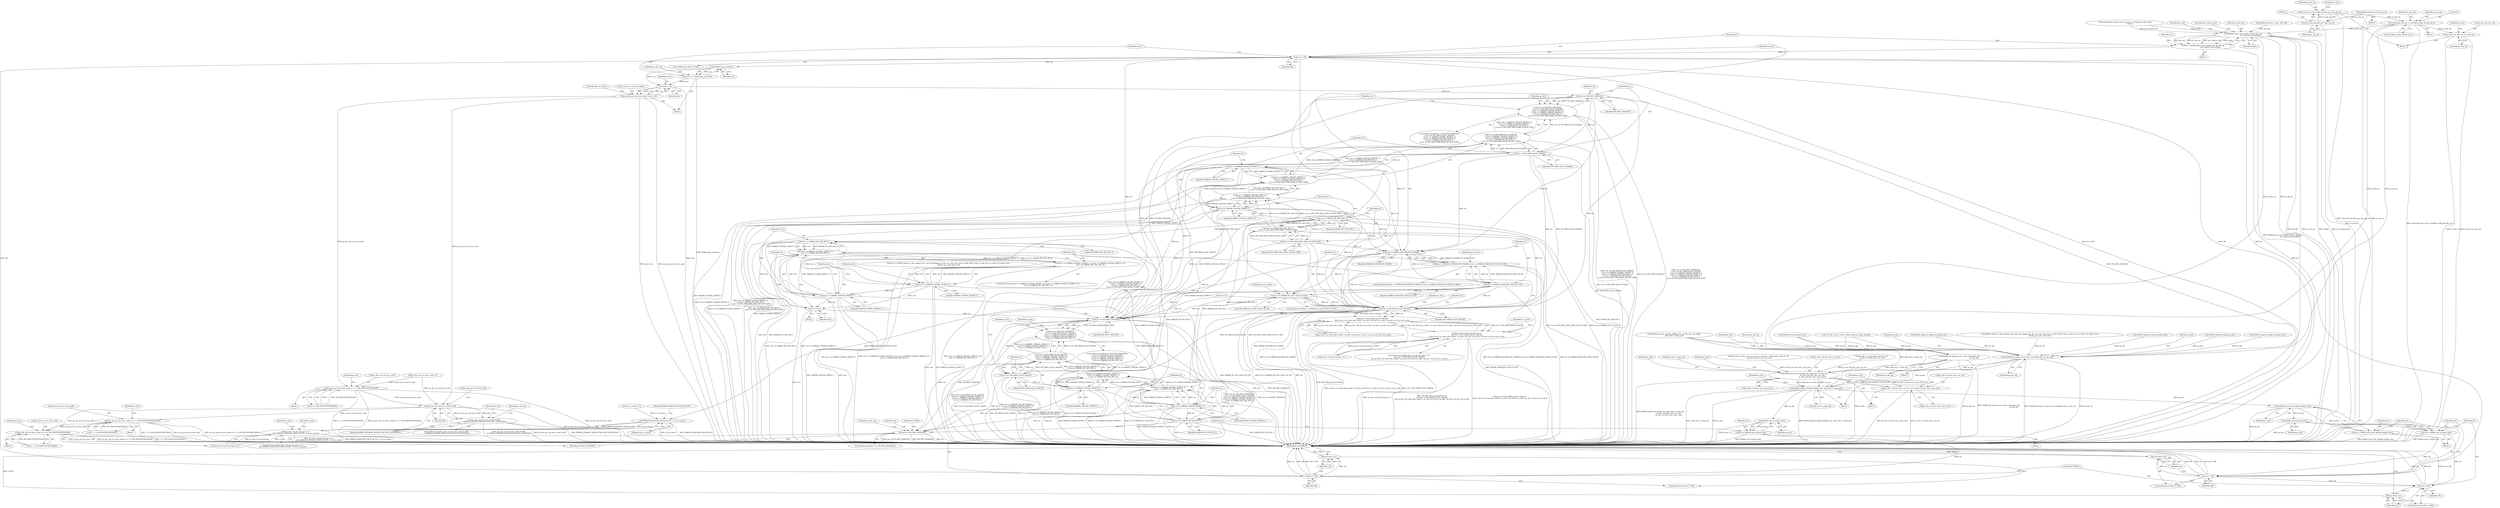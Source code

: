 digraph "0_Android_e86d3cfd2bc28dac421092106751e5638d54a848@API" {
"1000233" [label="(Call,memset(ps_dec_op, 0, sizeof(ivd_video_decode_op_t)))"];
"1000221" [label="(Call,ps_dec_op = (ivd_video_decode_op_t *)pv_api_op)"];
"1000223" [label="(Call,(ivd_video_decode_op_t *)pv_api_op)"];
"1000156" [label="(MethodParameterIn,void *pv_api_op)"];
"1000243" [label="(Call,ps_dec->pv_dec_out = ps_dec_op)"];
"1001279" [label="(Call,ih264d_fill_output_struct_from_context(ps_dec,\n                                                           ps_dec_op))"];
"1001320" [label="(Call,ih264d_parse_nal_unit(dec_hdl, ps_dec_op,\n                              pu1_bitstrm_buf, buflen))"];
"1001318" [label="(Call,ret = ih264d_parse_nal_unit(dec_hdl, ps_dec_op,\n                              pu1_bitstrm_buf, buflen))"];
"1001326" [label="(Call,ret != OK)"];
"1001333" [label="(Call,ih264d_map_error(ret))"];
"1001331" [label="(Call,error =  ih264d_map_error(ret))"];
"1001339" [label="(Call,error | ret)"];
"1001335" [label="(Call,ps_dec_op->u4_error_code = error | ret)"];
"1001265" [label="(Call,ps_dec_op->u4_error_code |= 1 << IVD_INSUFFICIENTDATA)"];
"1001776" [label="(Call,ps_dec_op->u4_error_code & 0xff)"];
"1001775" [label="(Call,(ps_dec_op->u4_error_code & 0xff)\n != ERROR_DYNAMIC_RESOLUTION_NOT_SUPPORTED)"];
"1001808" [label="(Call,ps_dec_op->u4_error_code |= (1 << IVD_INSUFFICIENTDATA))"];
"1001828" [label="(Call,ps_dec_op->u4_error_code |= (1 << IVD_INSUFFICIENTDATA))"];
"1001347" [label="(Call,ret == IVD_RES_CHANGED)"];
"1001346" [label="(Call,(ret == IVD_RES_CHANGED)\n || (ret == IVD_MEM_ALLOC_FAILED)\n || (ret == ERROR_UNAVAIL_PICBUF_T)\n || (ret == ERROR_UNAVAIL_MVBUF_T)\n || (ret == ERROR_INV_SPS_PPS_T)\n || (ret == IVD_DISP_FRM_ZERO_OP_BUF_SIZE))"];
"1001351" [label="(Call,ret == IVD_MEM_ALLOC_FAILED)"];
"1001350" [label="(Call,(ret == IVD_MEM_ALLOC_FAILED)\n || (ret == ERROR_UNAVAIL_PICBUF_T)\n || (ret == ERROR_UNAVAIL_MVBUF_T)\n || (ret == ERROR_INV_SPS_PPS_T)\n || (ret == IVD_DISP_FRM_ZERO_OP_BUF_SIZE))"];
"1001355" [label="(Call,ret == ERROR_UNAVAIL_PICBUF_T)"];
"1001354" [label="(Call,(ret == ERROR_UNAVAIL_PICBUF_T)\n || (ret == ERROR_UNAVAIL_MVBUF_T)\n || (ret == ERROR_INV_SPS_PPS_T)\n || (ret == IVD_DISP_FRM_ZERO_OP_BUF_SIZE))"];
"1001359" [label="(Call,ret == ERROR_UNAVAIL_MVBUF_T)"];
"1001358" [label="(Call,(ret == ERROR_UNAVAIL_MVBUF_T)\n || (ret == ERROR_INV_SPS_PPS_T)\n || (ret == IVD_DISP_FRM_ZERO_OP_BUF_SIZE))"];
"1001363" [label="(Call,ret == ERROR_INV_SPS_PPS_T)"];
"1001362" [label="(Call,(ret == ERROR_INV_SPS_PPS_T)\n || (ret == IVD_DISP_FRM_ZERO_OP_BUF_SIZE))"];
"1001631" [label="(Call,(ret == ERROR_UNAVAIL_MVBUF_T)\n || (ret == ERROR_INV_SPS_PPS_T))"];
"1001627" [label="(Call,(ret == ERROR_UNAVAIL_PICBUF_T)\n || (ret == ERROR_UNAVAIL_MVBUF_T)\n || (ret == ERROR_INV_SPS_PPS_T))"];
"1001623" [label="(Call,(ret == IVD_MEM_ALLOC_FAILED)\n || (ret == ERROR_UNAVAIL_PICBUF_T)\n || (ret == ERROR_UNAVAIL_MVBUF_T)\n || (ret == ERROR_INV_SPS_PPS_T))"];
"1001619" [label="(Call,(ret == IVD_RES_CHANGED)\n || (ret == IVD_MEM_ALLOC_FAILED)\n || (ret == ERROR_UNAVAIL_PICBUF_T)\n || (ret == ERROR_UNAVAIL_MVBUF_T)\n || (ret == ERROR_INV_SPS_PPS_T))"];
"1001366" [label="(Call,ret == IVD_DISP_FRM_ZERO_OP_BUF_SIZE)"];
"1001378" [label="(Call,ret == ERROR_INCOMPLETE_FRAME)"];
"1001377" [label="(Call,(ret == ERROR_INCOMPLETE_FRAME) || (ret == ERROR_DANGLING_FIELD_IN_PIC))"];
"1001381" [label="(Call,ret == ERROR_DANGLING_FIELD_IN_PIC)"];
"1001395" [label="(Call,ret == ERROR_IN_LAST_SLICE_OF_PIC)"];
"1001510" [label="(Call,ret != IVD_MEM_ALLOC_FAILED)"];
"1001509" [label="(Call,(ret != IVD_MEM_ALLOC_FAILED)\n && ps_dec->u2_total_mbs_coded < ps_dec->u2_frm_ht_in_mbs * ps_dec->u2_frm_wd_in_mbs)"];
"1001503" [label="(Call,(ps_dec->u4_pic_buf_got == 1)\n && (ret != IVD_MEM_ALLOC_FAILED)\n && ps_dec->u2_total_mbs_coded < ps_dec->u2_frm_ht_in_mbs * ps_dec->u2_frm_wd_in_mbs)"];
"1001620" [label="(Call,ret == IVD_RES_CHANGED)"];
"1001624" [label="(Call,ret == IVD_MEM_ALLOC_FAILED)"];
"1001628" [label="(Call,ret == ERROR_UNAVAIL_PICBUF_T)"];
"1001632" [label="(Call,ret == ERROR_UNAVAIL_MVBUF_T)"];
"1001635" [label="(Call,ret == ERROR_INV_SPS_PPS_T)"];
"1001651" [label="(Call,ret == IVD_RES_CHANGED)"];
"1001881" [label="(Call,ERROR_DANGLING_FIELD_IN_PIC != i4_err_status)"];
"1001875" [label="(Call,(ps_dec->u4_pic_buf_got == 1)\n && (ERROR_DANGLING_FIELD_IN_PIC != i4_err_status))"];
"1001611" [label="(Call,ret1 == ERROR_INV_SPS_PPS_T)"];
"1001607" [label="(Call,(ret1 == ERROR_UNAVAIL_MVBUF_T) ||\n (ret1 == ERROR_INV_SPS_PPS_T))"];
"1001603" [label="(Call,(ret1 == ERROR_UNAVAIL_PICBUF_T) || (ret1 == ERROR_UNAVAIL_MVBUF_T) ||\n (ret1 == ERROR_INV_SPS_PPS_T))"];
"1001615" [label="(Call,ret = ret1)"];
"1001608" [label="(Call,ret1 == ERROR_UNAVAIL_MVBUF_T)"];
"1001604" [label="(Call,ret1 == ERROR_UNAVAIL_PICBUF_T)"];
"1002237" [label="(Call,ret != OK)"];
"1002240" [label="(Return,return ret;)"];
"1002247" [label="(Call,ret != OK)"];
"1002250" [label="(Return,return ret;)"];
"1002259" [label="(Call,ret != OK)"];
"1002262" [label="(Return,return ret;)"];
"1002092" [label="(Call,ih264d_fill_output_struct_from_context(ps_dec, ps_dec_op))"];
"1002123" [label="(Call,ih264d_format_convert(ps_dec, &(ps_dec->s_disp_op),\n                                  ps_dec->u4_fmt_conv_cur_row,\n                                  ps_dec->u4_fmt_conv_num_rows))"];
"1002135" [label="(Call,ps_dec->u4_fmt_conv_cur_row += ps_dec->u4_fmt_conv_num_rows)"];
"1002142" [label="(Call,ih264d_release_display_field(ps_dec, &(ps_dec->s_disp_op)))"];
"1002234" [label="(Call,ih264d_end_of_pic_dispbuf_mgr(ps_dec))"];
"1002232" [label="(Call,ret = ih264d_end_of_pic_dispbuf_mgr(ps_dec))"];
"1002244" [label="(Call,ih264d_end_of_pic(ps_dec))"];
"1002242" [label="(Call,ret = ih264d_end_of_pic(ps_dec))"];
"1002256" [label="(Call,ih264d_end_of_pic(ps_dec))"];
"1002254" [label="(Call,ret = ih264d_end_of_pic(ps_dec))"];
"1001502" [label="(ControlStructure,if((ps_dec->u4_pic_buf_got == 1)\n && (ret != IVD_MEM_ALLOC_FAILED)\n && ps_dec->u2_total_mbs_coded < ps_dec->u2_frm_ht_in_mbs * ps_dec->u2_frm_wd_in_mbs))"];
"1001629" [label="(Identifier,ret)"];
"1001335" [label="(Call,ps_dec_op->u4_error_code = error | ret)"];
"1001379" [label="(Identifier,ret)"];
"1002247" [label="(Call,ret != OK)"];
"1001328" [label="(Identifier,OK)"];
"1001269" [label="(Call,1 << IVD_INSUFFICIENTDATA)"];
"1002248" [label="(Identifier,ret)"];
"1001882" [label="(Identifier,ERROR_DANGLING_FIELD_IN_PIC)"];
"1001343" [label="(Identifier,api_ret_value)"];
"1001259" [label="(Block,)"];
"1001828" [label="(Call,ps_dec_op->u4_error_code |= (1 << IVD_INSUFFICIENTDATA))"];
"1001615" [label="(Call,ret = ret1)"];
"1001650" [label="(ControlStructure,if(ret == IVD_RES_CHANGED))"];
"1002253" [label="(Block,)"];
"1002135" [label="(Call,ps_dec->u4_fmt_conv_cur_row += ps_dec->u4_fmt_conv_num_rows)"];
"1001340" [label="(Identifier,error)"];
"1002114" [label="(Call,ps_dec->s_disp_frame_info.u4_y_ht\n - ps_dec->u4_fmt_conv_cur_row)"];
"1000234" [label="(Identifier,ps_dec_op)"];
"1002244" [label="(Call,ih264d_end_of_pic(ps_dec))"];
"1001387" [label="(Identifier,ps_dec_op)"];
"1002249" [label="(Identifier,OK)"];
"1002245" [label="(Identifier,ps_dec)"];
"1001614" [label="(Block,)"];
"1001358" [label="(Call,(ret == ERROR_UNAVAIL_MVBUF_T)\n || (ret == ERROR_INV_SPS_PPS_T)\n || (ret == IVD_DISP_FRM_ZERO_OP_BUF_SIZE))"];
"1001377" [label="(Call,(ret == ERROR_INCOMPLETE_FRAME) || (ret == ERROR_DANGLING_FIELD_IN_PIC))"];
"1002250" [label="(Return,return ret;)"];
"1002046" [label="(Identifier,ps_dec)"];
"1002124" [label="(Identifier,ps_dec)"];
"1001345" [label="(ControlStructure,if((ret == IVD_RES_CHANGED)\n || (ret == IVD_MEM_ALLOC_FAILED)\n || (ret == ERROR_UNAVAIL_PICBUF_T)\n || (ret == ERROR_UNAVAIL_MVBUF_T)\n || (ret == ERROR_INV_SPS_PPS_T)\n || (ret == IVD_DISP_FRM_ZERO_OP_BUF_SIZE)))"];
"1001349" [label="(Identifier,IVD_RES_CHANGED)"];
"1001284" [label="(Identifier,ps_dec_op)"];
"1001324" [label="(Identifier,buflen)"];
"1001281" [label="(Identifier,ps_dec_op)"];
"1001367" [label="(Identifier,ret)"];
"1001329" [label="(Block,)"];
"1001381" [label="(Call,ret == ERROR_DANGLING_FIELD_IN_PIC)"];
"1000159" [label="(Call,* ps_dec = (dec_struct_t *)(dec_hdl->pv_codec_handle))"];
"1001515" [label="(Identifier,ps_dec)"];
"1000194" [label="(Call,ret = 0)"];
"1002231" [label="(Block,)"];
"1002251" [label="(Identifier,ret)"];
"1002241" [label="(Identifier,ret)"];
"1001888" [label="(Identifier,ps_dec)"];
"1001876" [label="(Call,ps_dec->u4_pic_buf_got == 1)"];
"1001322" [label="(Identifier,ps_dec_op)"];
"1001361" [label="(Identifier,ERROR_UNAVAIL_MVBUF_T)"];
"1000225" [label="(Identifier,pv_api_op)"];
"1002098" [label="(Identifier,ps_dec)"];
"1001634" [label="(Identifier,ERROR_UNAVAIL_MVBUF_T)"];
"1001360" [label="(Identifier,ret)"];
"1002243" [label="(Identifier,ret)"];
"1001380" [label="(Identifier,ERROR_INCOMPLETE_FRAME)"];
"1001781" [label="(Identifier,ERROR_DYNAMIC_RESOLUTION_NOT_SUPPORTED)"];
"1001509" [label="(Call,(ret != IVD_MEM_ALLOC_FAILED)\n && ps_dec->u2_total_mbs_coded < ps_dec->u2_frm_ht_in_mbs * ps_dec->u2_frm_wd_in_mbs)"];
"1000251" [label="(Identifier,ps_dec)"];
"1001396" [label="(Identifier,ret)"];
"1001531" [label="(Identifier,ht_in_mbs)"];
"1001359" [label="(Call,ret == ERROR_UNAVAIL_MVBUF_T)"];
"1002139" [label="(Call,ps_dec->u4_fmt_conv_num_rows)"];
"1000154" [label="(MethodParameterIn,iv_obj_t *dec_hdl)"];
"1001394" [label="(ControlStructure,if(ret == ERROR_IN_LAST_SLICE_OF_PIC))"];
"1002258" [label="(ControlStructure,if(ret != OK))"];
"1002152" [label="(Identifier,ps_dec)"];
"1001657" [label="(Identifier,ps_dec_op)"];
"1001613" [label="(Identifier,ERROR_INV_SPS_PPS_T)"];
"1002132" [label="(Call,ps_dec->u4_fmt_conv_num_rows)"];
"1001318" [label="(Call,ret = ih264d_parse_nal_unit(dec_hdl, ps_dec_op,\n                              pu1_bitstrm_buf, buflen))"];
"1002254" [label="(Call,ret = ih264d_end_of_pic(ps_dec))"];
"1001347" [label="(Call,ret == IVD_RES_CHANGED)"];
"1001625" [label="(Identifier,ret)"];
"1001405" [label="(Identifier,ps_dec)"];
"1000240" [label="(Identifier,ps_dec_op)"];
"1001607" [label="(Call,(ret1 == ERROR_UNAVAIL_MVBUF_T) ||\n (ret1 == ERROR_INV_SPS_PPS_T))"];
"1002235" [label="(Identifier,ps_dec)"];
"1000222" [label="(Identifier,ps_dec_op)"];
"1002233" [label="(Identifier,ret)"];
"1001231" [label="(Call,memcpy(pu1_bitstrm_buf, pu1_buf + u4_length_of_start_code,\n                   buflen))"];
"1001511" [label="(Identifier,ret)"];
"1002052" [label="(Block,)"];
"1001651" [label="(Call,ret == IVD_RES_CHANGED)"];
"1001635" [label="(Call,ret == ERROR_INV_SPS_PPS_T)"];
"1000226" [label="(Block,)"];
"1001348" [label="(Identifier,ret)"];
"1001785" [label="(Identifier,ps_dec_op)"];
"1001775" [label="(Call,(ps_dec_op->u4_error_code & 0xff)\n != ERROR_DYNAMIC_RESOLUTION_NOT_SUPPORTED)"];
"1002109" [label="(Block,)"];
"1001935" [label="(Call,ih264d_deblock_display(ps_dec))"];
"1001382" [label="(Identifier,ret)"];
"1001636" [label="(Identifier,ret)"];
"1001621" [label="(Identifier,ret)"];
"1001626" [label="(Identifier,IVD_MEM_ALLOC_FAILED)"];
"1001278" [label="(Block,)"];
"1001609" [label="(Identifier,ret1)"];
"1001395" [label="(Call,ret == ERROR_IN_LAST_SLICE_OF_PIC)"];
"1001652" [label="(Identifier,ret)"];
"1000229" [label="(Identifier,u4_size)"];
"1000157" [label="(Block,)"];
"1000223" [label="(Call,(ivd_video_decode_op_t *)pv_api_op)"];
"1002242" [label="(Call,ret = ih264d_end_of_pic(ps_dec))"];
"1001279" [label="(Call,ih264d_fill_output_struct_from_context(ps_dec,\n                                                           ps_dec_op))"];
"1001612" [label="(Identifier,ret1)"];
"1001504" [label="(Call,ps_dec->u4_pic_buf_got == 1)"];
"1002092" [label="(Call,ih264d_fill_output_struct_from_context(ps_dec, ps_dec_op))"];
"1001327" [label="(Identifier,ret)"];
"1001372" [label="(Identifier,ps_dec)"];
"1002125" [label="(Call,&(ps_dec->s_disp_op))"];
"1001337" [label="(Identifier,ps_dec_op)"];
"1001618" [label="(ControlStructure,if((ret == IVD_RES_CHANGED)\n || (ret == IVD_MEM_ALLOC_FAILED)\n || (ret == ERROR_UNAVAIL_PICBUF_T)\n || (ret == ERROR_UNAVAIL_MVBUF_T)\n || (ret == ERROR_INV_SPS_PPS_T)))"];
"1000156" [label="(MethodParameterIn,void *pv_api_op)"];
"1001653" [label="(Identifier,IVD_RES_CHANGED)"];
"1001368" [label="(Identifier,IVD_DISP_FRM_ZERO_OP_BUF_SIZE)"];
"1002262" [label="(Return,return ret;)"];
"1002136" [label="(Call,ps_dec->u4_fmt_conv_cur_row)"];
"1001776" [label="(Call,ps_dec_op->u4_error_code & 0xff)"];
"1001331" [label="(Call,error =  ih264d_map_error(ret))"];
"1001334" [label="(Identifier,ret)"];
"1000490" [label="(Call,ps_dec_op->u4_error_code = 0)"];
"1000998" [label="(Block,)"];
"1001829" [label="(Call,ps_dec_op->u4_error_code)"];
"1001356" [label="(Identifier,ret)"];
"1001341" [label="(Identifier,ret)"];
"1002240" [label="(Return,return ret;)"];
"1002137" [label="(Identifier,ps_dec)"];
"1001319" [label="(Identifier,ret)"];
"1002110" [label="(Call,ps_dec->u4_fmt_conv_num_rows = ps_dec->s_disp_frame_info.u4_y_ht\n - ps_dec->u4_fmt_conv_cur_row)"];
"1001664" [label="(Identifier,ps_dec)"];
"1002144" [label="(Call,&(ps_dec->s_disp_op))"];
"1000235" [label="(Literal,0)"];
"1001336" [label="(Call,ps_dec_op->u4_error_code)"];
"1001357" [label="(Identifier,ERROR_UNAVAIL_PICBUF_T)"];
"1001881" [label="(Call,ERROR_DANGLING_FIELD_IN_PIC != i4_err_status)"];
"1001883" [label="(Identifier,i4_err_status)"];
"1002239" [label="(Identifier,OK)"];
"1001661" [label="(Identifier,IV_FAIL)"];
"1000236" [label="(Call,sizeof(ivd_video_decode_op_t))"];
"1001780" [label="(Literal,0xff)"];
"1001321" [label="(Identifier,dec_hdl)"];
"1000221" [label="(Call,ps_dec_op = (ivd_video_decode_op_t *)pv_api_op)"];
"1001628" [label="(Call,ret == ERROR_UNAVAIL_PICBUF_T)"];
"1002236" [label="(ControlStructure,if(ret != OK))"];
"1002263" [label="(Identifier,ret)"];
"1002255" [label="(Identifier,ret)"];
"1000247" [label="(Identifier,ps_dec_op)"];
"1001622" [label="(Identifier,IVD_RES_CHANGED)"];
"1001602" [label="(ControlStructure,if((ret1 == ERROR_UNAVAIL_PICBUF_T) || (ret1 == ERROR_UNAVAIL_MVBUF_T) ||\n (ret1 == ERROR_INV_SPS_PPS_T)))"];
"1001616" [label="(Identifier,ret)"];
"1001809" [label="(Call,ps_dec_op->u4_error_code)"];
"1002123" [label="(Call,ih264d_format_convert(ps_dec, &(ps_dec->s_disp_op),\n                                  ps_dec->u4_fmt_conv_cur_row,\n                                  ps_dec->u4_fmt_conv_num_rows))"];
"1001266" [label="(Call,ps_dec_op->u4_error_code)"];
"1002237" [label="(Call,ret != OK)"];
"1001346" [label="(Call,(ret == IVD_RES_CHANGED)\n || (ret == IVD_MEM_ALLOC_FAILED)\n || (ret == ERROR_UNAVAIL_PICBUF_T)\n || (ret == ERROR_UNAVAIL_MVBUF_T)\n || (ret == ERROR_INV_SPS_PPS_T)\n || (ret == IVD_DISP_FRM_ZERO_OP_BUF_SIZE))"];
"1000167" [label="(Call,i4_err_status = 0)"];
"1001875" [label="(Call,(ps_dec->u4_pic_buf_got == 1)\n && (ERROR_DANGLING_FIELD_IN_PIC != i4_err_status))"];
"1001624" [label="(Call,ret == IVD_MEM_ALLOC_FAILED)"];
"1001771" [label="(Call,ih264d_signal_bs_deblk_thread(ps_dec))"];
"1002093" [label="(Identifier,ps_dec)"];
"1001637" [label="(Identifier,ERROR_INV_SPS_PPS_T)"];
"1001812" [label="(Call,1 << IVD_INSUFFICIENTDATA)"];
"1001619" [label="(Call,(ret == IVD_RES_CHANGED)\n || (ret == IVD_MEM_ALLOC_FAILED)\n || (ret == ERROR_UNAVAIL_PICBUF_T)\n || (ret == ERROR_UNAVAIL_MVBUF_T)\n || (ret == ERROR_INV_SPS_PPS_T))"];
"1001323" [label="(Identifier,pu1_bitstrm_buf)"];
"1001280" [label="(Identifier,ps_dec)"];
"1001832" [label="(Call,1 << IVD_INSUFFICIENTDATA)"];
"1001604" [label="(Call,ret1 == ERROR_UNAVAIL_PICBUF_T)"];
"1001633" [label="(Identifier,ret)"];
"1002257" [label="(Identifier,ps_dec)"];
"1001606" [label="(Identifier,ERROR_UNAVAIL_PICBUF_T)"];
"1001325" [label="(ControlStructure,if(ret != OK))"];
"1001827" [label="(Block,)"];
"1002142" [label="(Call,ih264d_release_display_field(ps_dec, &(ps_dec->s_disp_op)))"];
"1002234" [label="(Call,ih264d_end_of_pic_dispbuf_mgr(ps_dec))"];
"1002238" [label="(Identifier,ret)"];
"1002246" [label="(ControlStructure,if(ret != OK))"];
"1001874" [label="(ControlStructure,if((ps_dec->u4_pic_buf_got == 1)\n && (ERROR_DANGLING_FIELD_IN_PIC != i4_err_status)))"];
"1002064" [label="(Call,ih264d_get_next_display_field(ps_dec, ps_dec->ps_out_buffer,\n &(ps_dec->s_disp_op)))"];
"1002050" [label="(Call,ih264d_signal_bs_deblk_thread(ps_dec))"];
"1001378" [label="(Call,ret == ERROR_INCOMPLETE_FRAME)"];
"1001366" [label="(Call,ret == IVD_DISP_FRM_ZERO_OP_BUF_SIZE)"];
"1001623" [label="(Call,(ret == IVD_MEM_ALLOC_FAILED)\n || (ret == ERROR_UNAVAIL_PICBUF_T)\n || (ret == ERROR_UNAVAIL_MVBUF_T)\n || (ret == ERROR_INV_SPS_PPS_T))"];
"1001617" [label="(Identifier,ret1)"];
"1001339" [label="(Call,error | ret)"];
"1001513" [label="(Call,ps_dec->u2_total_mbs_coded < ps_dec->u2_frm_ht_in_mbs * ps_dec->u2_frm_wd_in_mbs)"];
"1001807" [label="(Block,)"];
"1001363" [label="(Call,ret == ERROR_INV_SPS_PPS_T)"];
"1001586" [label="(Call,ih264d_mark_err_slice_skip(ps_dec, num_mb_skipped, ps_dec->u1_nal_unit_type == IDR_SLICE_NAL, ps_dec->ps_cur_slice->u2_frame_num,\n &temp_poc, prev_slice_err))"];
"1002129" [label="(Call,ps_dec->u4_fmt_conv_cur_row)"];
"1002232" [label="(Call,ret = ih264d_end_of_pic_dispbuf_mgr(ps_dec))"];
"1002264" [label="(Call,DATA_SYNC())"];
"1001383" [label="(Identifier,ERROR_DANGLING_FIELD_IN_PIC)"];
"1002272" [label="(MethodReturn,WORD32)"];
"1000233" [label="(Call,memset(ps_dec_op, 0, sizeof(ivd_video_decode_op_t)))"];
"1001640" [label="(Identifier,ps_dec)"];
"1000244" [label="(Call,ps_dec->pv_dec_out)"];
"1001808" [label="(Call,ps_dec_op->u4_error_code |= (1 << IVD_INSUFFICIENTDATA))"];
"1001774" [label="(ControlStructure,if((ps_dec_op->u4_error_code & 0xff)\n != ERROR_DYNAMIC_RESOLUTION_NOT_SUPPORTED))"];
"1002256" [label="(Call,ih264d_end_of_pic(ps_dec))"];
"1001837" [label="(Identifier,ps_dec)"];
"1001777" [label="(Call,ps_dec_op->u4_error_code)"];
"1001365" [label="(Identifier,ERROR_INV_SPS_PPS_T)"];
"1001354" [label="(Call,(ret == ERROR_UNAVAIL_PICBUF_T)\n || (ret == ERROR_UNAVAIL_MVBUF_T)\n || (ret == ERROR_INV_SPS_PPS_T)\n || (ret == IVD_DISP_FRM_ZERO_OP_BUF_SIZE))"];
"1001512" [label="(Identifier,IVD_MEM_ALLOC_FAILED)"];
"1001630" [label="(Identifier,ERROR_UNAVAIL_PICBUF_T)"];
"1001605" [label="(Identifier,ret1)"];
"1002094" [label="(Identifier,ps_dec_op)"];
"1000243" [label="(Call,ps_dec->pv_dec_out = ps_dec_op)"];
"1001608" [label="(Call,ret1 == ERROR_UNAVAIL_MVBUF_T)"];
"1001510" [label="(Call,ret != IVD_MEM_ALLOC_FAILED)"];
"1001631" [label="(Call,(ret == ERROR_UNAVAIL_MVBUF_T)\n || (ret == ERROR_INV_SPS_PPS_T))"];
"1001632" [label="(Call,ret == ERROR_UNAVAIL_MVBUF_T)"];
"1001351" [label="(Call,ret == IVD_MEM_ALLOC_FAILED)"];
"1001400" [label="(Identifier,api_ret_value)"];
"1001503" [label="(Call,(ps_dec->u4_pic_buf_got == 1)\n && (ret != IVD_MEM_ALLOC_FAILED)\n && ps_dec->u2_total_mbs_coded < ps_dec->u2_frm_ht_in_mbs * ps_dec->u2_frm_wd_in_mbs)"];
"1001326" [label="(Call,ret != OK)"];
"1001397" [label="(Identifier,ERROR_IN_LAST_SLICE_OF_PIC)"];
"1001275" [label="(Identifier,ps_dec)"];
"1002143" [label="(Identifier,ps_dec)"];
"1002259" [label="(Call,ret != OK)"];
"1001584" [label="(Call,ret1 = ih264d_mark_err_slice_skip(ps_dec, num_mb_skipped, ps_dec->u1_nal_unit_type == IDR_SLICE_NAL, ps_dec->ps_cur_slice->u2_frame_num,\n &temp_poc, prev_slice_err))"];
"1001819" [label="(Identifier,ps_dec)"];
"1001320" [label="(Call,ih264d_parse_nal_unit(dec_hdl, ps_dec_op,\n                              pu1_bitstrm_buf, buflen))"];
"1001265" [label="(Call,ps_dec_op->u4_error_code |= 1 << IVD_INSUFFICIENTDATA)"];
"1001355" [label="(Call,ret == ERROR_UNAVAIL_PICBUF_T)"];
"1001762" [label="(Call,ih264d_signal_decode_thread(ps_dec))"];
"1001353" [label="(Identifier,IVD_MEM_ALLOC_FAILED)"];
"1001603" [label="(Call,(ret1 == ERROR_UNAVAIL_PICBUF_T) || (ret1 == ERROR_UNAVAIL_MVBUF_T) ||\n (ret1 == ERROR_INV_SPS_PPS_T))"];
"1001611" [label="(Call,ret1 == ERROR_INV_SPS_PPS_T)"];
"1000918" [label="(Call,ih264d_init_decoder(ps_dec))"];
"1001350" [label="(Call,(ret == IVD_MEM_ALLOC_FAILED)\n || (ret == ERROR_UNAVAIL_PICBUF_T)\n || (ret == ERROR_UNAVAIL_MVBUF_T)\n || (ret == ERROR_INV_SPS_PPS_T)\n || (ret == IVD_DISP_FRM_ZERO_OP_BUF_SIZE))"];
"1001362" [label="(Call,(ret == ERROR_INV_SPS_PPS_T)\n || (ret == IVD_DISP_FRM_ZERO_OP_BUF_SIZE))"];
"1001610" [label="(Identifier,ERROR_UNAVAIL_MVBUF_T)"];
"1001627" [label="(Call,(ret == ERROR_UNAVAIL_PICBUF_T)\n || (ret == ERROR_UNAVAIL_MVBUF_T)\n || (ret == ERROR_INV_SPS_PPS_T))"];
"1001804" [label="(Identifier,ps_dec)"];
"1001332" [label="(Identifier,error)"];
"1001333" [label="(Call,ih264d_map_error(ret))"];
"1001364" [label="(Identifier,ret)"];
"1001376" [label="(ControlStructure,if((ret == ERROR_INCOMPLETE_FRAME) || (ret == ERROR_DANGLING_FIELD_IN_PIC)))"];
"1002260" [label="(Identifier,ret)"];
"1001352" [label="(Identifier,ret)"];
"1002261" [label="(Identifier,OK)"];
"1001620" [label="(Call,ret == IVD_RES_CHANGED)"];
"1000233" -> "1000226"  [label="AST: "];
"1000233" -> "1000236"  [label="CFG: "];
"1000234" -> "1000233"  [label="AST: "];
"1000235" -> "1000233"  [label="AST: "];
"1000236" -> "1000233"  [label="AST: "];
"1000240" -> "1000233"  [label="CFG: "];
"1000233" -> "1002272"  [label="DDG: memset(ps_dec_op, 0, sizeof(ivd_video_decode_op_t))"];
"1000221" -> "1000233"  [label="DDG: ps_dec_op"];
"1000233" -> "1000243"  [label="DDG: ps_dec_op"];
"1000233" -> "1001279"  [label="DDG: ps_dec_op"];
"1000233" -> "1001320"  [label="DDG: ps_dec_op"];
"1000233" -> "1002092"  [label="DDG: ps_dec_op"];
"1000221" -> "1000157"  [label="AST: "];
"1000221" -> "1000223"  [label="CFG: "];
"1000222" -> "1000221"  [label="AST: "];
"1000223" -> "1000221"  [label="AST: "];
"1000229" -> "1000221"  [label="CFG: "];
"1000221" -> "1002272"  [label="DDG: (ivd_video_decode_op_t *)pv_api_op"];
"1000223" -> "1000221"  [label="DDG: pv_api_op"];
"1000223" -> "1000225"  [label="CFG: "];
"1000224" -> "1000223"  [label="AST: "];
"1000225" -> "1000223"  [label="AST: "];
"1000223" -> "1002272"  [label="DDG: pv_api_op"];
"1000156" -> "1000223"  [label="DDG: pv_api_op"];
"1000156" -> "1000153"  [label="AST: "];
"1000156" -> "1002272"  [label="DDG: pv_api_op"];
"1000243" -> "1000157"  [label="AST: "];
"1000243" -> "1000247"  [label="CFG: "];
"1000244" -> "1000243"  [label="AST: "];
"1000247" -> "1000243"  [label="AST: "];
"1000251" -> "1000243"  [label="CFG: "];
"1000243" -> "1002272"  [label="DDG: ps_dec->pv_dec_out"];
"1000243" -> "1002272"  [label="DDG: ps_dec_op"];
"1001279" -> "1001278"  [label="AST: "];
"1001279" -> "1001281"  [label="CFG: "];
"1001280" -> "1001279"  [label="AST: "];
"1001281" -> "1001279"  [label="AST: "];
"1001284" -> "1001279"  [label="CFG: "];
"1001279" -> "1002272"  [label="DDG: ps_dec"];
"1001279" -> "1002272"  [label="DDG: ps_dec_op"];
"1001279" -> "1002272"  [label="DDG: ih264d_fill_output_struct_from_context(ps_dec,\n                                                           ps_dec_op)"];
"1000918" -> "1001279"  [label="DDG: ps_dec"];
"1000159" -> "1001279"  [label="DDG: ps_dec"];
"1001320" -> "1001279"  [label="DDG: ps_dec_op"];
"1001320" -> "1001318"  [label="AST: "];
"1001320" -> "1001324"  [label="CFG: "];
"1001321" -> "1001320"  [label="AST: "];
"1001322" -> "1001320"  [label="AST: "];
"1001323" -> "1001320"  [label="AST: "];
"1001324" -> "1001320"  [label="AST: "];
"1001318" -> "1001320"  [label="CFG: "];
"1001320" -> "1002272"  [label="DDG: dec_hdl"];
"1001320" -> "1002272"  [label="DDG: ps_dec_op"];
"1001320" -> "1002272"  [label="DDG: buflen"];
"1001320" -> "1002272"  [label="DDG: pu1_bitstrm_buf"];
"1001320" -> "1001318"  [label="DDG: dec_hdl"];
"1001320" -> "1001318"  [label="DDG: ps_dec_op"];
"1001320" -> "1001318"  [label="DDG: pu1_bitstrm_buf"];
"1001320" -> "1001318"  [label="DDG: buflen"];
"1000154" -> "1001320"  [label="DDG: dec_hdl"];
"1001231" -> "1001320"  [label="DDG: pu1_bitstrm_buf"];
"1001231" -> "1001320"  [label="DDG: buflen"];
"1001320" -> "1002092"  [label="DDG: ps_dec_op"];
"1001318" -> "1000998"  [label="AST: "];
"1001319" -> "1001318"  [label="AST: "];
"1001327" -> "1001318"  [label="CFG: "];
"1001318" -> "1002272"  [label="DDG: ih264d_parse_nal_unit(dec_hdl, ps_dec_op,\n                              pu1_bitstrm_buf, buflen)"];
"1001318" -> "1001326"  [label="DDG: ret"];
"1001326" -> "1001325"  [label="AST: "];
"1001326" -> "1001328"  [label="CFG: "];
"1001327" -> "1001326"  [label="AST: "];
"1001328" -> "1001326"  [label="AST: "];
"1001332" -> "1001326"  [label="CFG: "];
"1001405" -> "1001326"  [label="CFG: "];
"1001326" -> "1002272"  [label="DDG: ret != OK"];
"1001326" -> "1002272"  [label="DDG: OK"];
"1001326" -> "1002272"  [label="DDG: ret"];
"1001326" -> "1001333"  [label="DDG: ret"];
"1001326" -> "1001510"  [label="DDG: ret"];
"1001326" -> "1001620"  [label="DDG: ret"];
"1001326" -> "1002237"  [label="DDG: OK"];
"1001326" -> "1002259"  [label="DDG: OK"];
"1001333" -> "1001331"  [label="AST: "];
"1001333" -> "1001334"  [label="CFG: "];
"1001334" -> "1001333"  [label="AST: "];
"1001331" -> "1001333"  [label="CFG: "];
"1001333" -> "1001331"  [label="DDG: ret"];
"1001333" -> "1001339"  [label="DDG: ret"];
"1001331" -> "1001329"  [label="AST: "];
"1001332" -> "1001331"  [label="AST: "];
"1001337" -> "1001331"  [label="CFG: "];
"1001331" -> "1002272"  [label="DDG: ih264d_map_error(ret)"];
"1001331" -> "1001339"  [label="DDG: error"];
"1001339" -> "1001335"  [label="AST: "];
"1001339" -> "1001341"  [label="CFG: "];
"1001340" -> "1001339"  [label="AST: "];
"1001341" -> "1001339"  [label="AST: "];
"1001335" -> "1001339"  [label="CFG: "];
"1001339" -> "1002272"  [label="DDG: error"];
"1001339" -> "1001335"  [label="DDG: error"];
"1001339" -> "1001335"  [label="DDG: ret"];
"1001339" -> "1001347"  [label="DDG: ret"];
"1001335" -> "1001329"  [label="AST: "];
"1001336" -> "1001335"  [label="AST: "];
"1001343" -> "1001335"  [label="CFG: "];
"1001335" -> "1002272"  [label="DDG: error | ret"];
"1001335" -> "1002272"  [label="DDG: ps_dec_op->u4_error_code"];
"1001335" -> "1001265"  [label="DDG: ps_dec_op->u4_error_code"];
"1001335" -> "1001776"  [label="DDG: ps_dec_op->u4_error_code"];
"1001265" -> "1001259"  [label="AST: "];
"1001265" -> "1001269"  [label="CFG: "];
"1001266" -> "1001265"  [label="AST: "];
"1001269" -> "1001265"  [label="AST: "];
"1001275" -> "1001265"  [label="CFG: "];
"1001265" -> "1002272"  [label="DDG: ps_dec_op->u4_error_code |= 1 << IVD_INSUFFICIENTDATA"];
"1001265" -> "1002272"  [label="DDG: ps_dec_op->u4_error_code"];
"1001265" -> "1002272"  [label="DDG: 1 << IVD_INSUFFICIENTDATA"];
"1000490" -> "1001265"  [label="DDG: ps_dec_op->u4_error_code"];
"1001269" -> "1001265"  [label="DDG: 1"];
"1001269" -> "1001265"  [label="DDG: IVD_INSUFFICIENTDATA"];
"1001265" -> "1001776"  [label="DDG: ps_dec_op->u4_error_code"];
"1001776" -> "1001775"  [label="AST: "];
"1001776" -> "1001780"  [label="CFG: "];
"1001777" -> "1001776"  [label="AST: "];
"1001780" -> "1001776"  [label="AST: "];
"1001781" -> "1001776"  [label="CFG: "];
"1001776" -> "1002272"  [label="DDG: ps_dec_op->u4_error_code"];
"1001776" -> "1001775"  [label="DDG: ps_dec_op->u4_error_code"];
"1001776" -> "1001775"  [label="DDG: 0xff"];
"1000490" -> "1001776"  [label="DDG: ps_dec_op->u4_error_code"];
"1001776" -> "1001808"  [label="DDG: ps_dec_op->u4_error_code"];
"1001776" -> "1001828"  [label="DDG: ps_dec_op->u4_error_code"];
"1001775" -> "1001774"  [label="AST: "];
"1001775" -> "1001781"  [label="CFG: "];
"1001781" -> "1001775"  [label="AST: "];
"1001785" -> "1001775"  [label="CFG: "];
"1001804" -> "1001775"  [label="CFG: "];
"1001775" -> "1002272"  [label="DDG: ERROR_DYNAMIC_RESOLUTION_NOT_SUPPORTED"];
"1001775" -> "1002272"  [label="DDG: (ps_dec_op->u4_error_code & 0xff)\n != ERROR_DYNAMIC_RESOLUTION_NOT_SUPPORTED"];
"1001775" -> "1002272"  [label="DDG: ps_dec_op->u4_error_code & 0xff"];
"1001808" -> "1001807"  [label="AST: "];
"1001808" -> "1001812"  [label="CFG: "];
"1001809" -> "1001808"  [label="AST: "];
"1001812" -> "1001808"  [label="AST: "];
"1001819" -> "1001808"  [label="CFG: "];
"1001808" -> "1002272"  [label="DDG: ps_dec_op->u4_error_code |= (1 << IVD_INSUFFICIENTDATA)"];
"1001808" -> "1002272"  [label="DDG: 1 << IVD_INSUFFICIENTDATA"];
"1001808" -> "1002272"  [label="DDG: ps_dec_op->u4_error_code"];
"1001812" -> "1001808"  [label="DDG: 1"];
"1001812" -> "1001808"  [label="DDG: IVD_INSUFFICIENTDATA"];
"1001808" -> "1001828"  [label="DDG: ps_dec_op->u4_error_code"];
"1001828" -> "1001827"  [label="AST: "];
"1001828" -> "1001832"  [label="CFG: "];
"1001829" -> "1001828"  [label="AST: "];
"1001832" -> "1001828"  [label="AST: "];
"1001837" -> "1001828"  [label="CFG: "];
"1001828" -> "1002272"  [label="DDG: ps_dec_op->u4_error_code"];
"1001828" -> "1002272"  [label="DDG: ps_dec_op->u4_error_code |= (1 << IVD_INSUFFICIENTDATA)"];
"1001828" -> "1002272"  [label="DDG: 1 << IVD_INSUFFICIENTDATA"];
"1001832" -> "1001828"  [label="DDG: 1"];
"1001832" -> "1001828"  [label="DDG: IVD_INSUFFICIENTDATA"];
"1001347" -> "1001346"  [label="AST: "];
"1001347" -> "1001349"  [label="CFG: "];
"1001348" -> "1001347"  [label="AST: "];
"1001349" -> "1001347"  [label="AST: "];
"1001352" -> "1001347"  [label="CFG: "];
"1001346" -> "1001347"  [label="CFG: "];
"1001347" -> "1002272"  [label="DDG: IVD_RES_CHANGED"];
"1001347" -> "1001346"  [label="DDG: ret"];
"1001347" -> "1001346"  [label="DDG: IVD_RES_CHANGED"];
"1001347" -> "1001351"  [label="DDG: ret"];
"1001347" -> "1001378"  [label="DDG: ret"];
"1001347" -> "1001510"  [label="DDG: ret"];
"1001347" -> "1001620"  [label="DDG: ret"];
"1001347" -> "1001620"  [label="DDG: IVD_RES_CHANGED"];
"1001346" -> "1001345"  [label="AST: "];
"1001346" -> "1001350"  [label="CFG: "];
"1001350" -> "1001346"  [label="AST: "];
"1001372" -> "1001346"  [label="CFG: "];
"1001379" -> "1001346"  [label="CFG: "];
"1001346" -> "1002272"  [label="DDG: (ret == IVD_MEM_ALLOC_FAILED)\n || (ret == ERROR_UNAVAIL_PICBUF_T)\n || (ret == ERROR_UNAVAIL_MVBUF_T)\n || (ret == ERROR_INV_SPS_PPS_T)\n || (ret == IVD_DISP_FRM_ZERO_OP_BUF_SIZE)"];
"1001346" -> "1002272"  [label="DDG: ret == IVD_RES_CHANGED"];
"1001346" -> "1002272"  [label="DDG: (ret == IVD_RES_CHANGED)\n || (ret == IVD_MEM_ALLOC_FAILED)\n || (ret == ERROR_UNAVAIL_PICBUF_T)\n || (ret == ERROR_UNAVAIL_MVBUF_T)\n || (ret == ERROR_INV_SPS_PPS_T)\n || (ret == IVD_DISP_FRM_ZERO_OP_BUF_SIZE)"];
"1001350" -> "1001346"  [label="DDG: ret == IVD_MEM_ALLOC_FAILED"];
"1001350" -> "1001346"  [label="DDG: (ret == ERROR_UNAVAIL_PICBUF_T)\n || (ret == ERROR_UNAVAIL_MVBUF_T)\n || (ret == ERROR_INV_SPS_PPS_T)\n || (ret == IVD_DISP_FRM_ZERO_OP_BUF_SIZE)"];
"1001351" -> "1001350"  [label="AST: "];
"1001351" -> "1001353"  [label="CFG: "];
"1001352" -> "1001351"  [label="AST: "];
"1001353" -> "1001351"  [label="AST: "];
"1001356" -> "1001351"  [label="CFG: "];
"1001350" -> "1001351"  [label="CFG: "];
"1001351" -> "1002272"  [label="DDG: IVD_MEM_ALLOC_FAILED"];
"1001351" -> "1001350"  [label="DDG: ret"];
"1001351" -> "1001350"  [label="DDG: IVD_MEM_ALLOC_FAILED"];
"1001351" -> "1001355"  [label="DDG: ret"];
"1001351" -> "1001378"  [label="DDG: ret"];
"1001351" -> "1001510"  [label="DDG: ret"];
"1001351" -> "1001510"  [label="DDG: IVD_MEM_ALLOC_FAILED"];
"1001351" -> "1001620"  [label="DDG: ret"];
"1001351" -> "1001624"  [label="DDG: IVD_MEM_ALLOC_FAILED"];
"1001350" -> "1001354"  [label="CFG: "];
"1001354" -> "1001350"  [label="AST: "];
"1001350" -> "1002272"  [label="DDG: (ret == ERROR_UNAVAIL_PICBUF_T)\n || (ret == ERROR_UNAVAIL_MVBUF_T)\n || (ret == ERROR_INV_SPS_PPS_T)\n || (ret == IVD_DISP_FRM_ZERO_OP_BUF_SIZE)"];
"1001350" -> "1002272"  [label="DDG: ret == IVD_MEM_ALLOC_FAILED"];
"1001354" -> "1001350"  [label="DDG: ret == ERROR_UNAVAIL_PICBUF_T"];
"1001354" -> "1001350"  [label="DDG: (ret == ERROR_UNAVAIL_MVBUF_T)\n || (ret == ERROR_INV_SPS_PPS_T)\n || (ret == IVD_DISP_FRM_ZERO_OP_BUF_SIZE)"];
"1001355" -> "1001354"  [label="AST: "];
"1001355" -> "1001357"  [label="CFG: "];
"1001356" -> "1001355"  [label="AST: "];
"1001357" -> "1001355"  [label="AST: "];
"1001360" -> "1001355"  [label="CFG: "];
"1001354" -> "1001355"  [label="CFG: "];
"1001355" -> "1002272"  [label="DDG: ERROR_UNAVAIL_PICBUF_T"];
"1001355" -> "1001354"  [label="DDG: ret"];
"1001355" -> "1001354"  [label="DDG: ERROR_UNAVAIL_PICBUF_T"];
"1001355" -> "1001359"  [label="DDG: ret"];
"1001355" -> "1001378"  [label="DDG: ret"];
"1001355" -> "1001510"  [label="DDG: ret"];
"1001355" -> "1001604"  [label="DDG: ERROR_UNAVAIL_PICBUF_T"];
"1001355" -> "1001620"  [label="DDG: ret"];
"1001355" -> "1001628"  [label="DDG: ERROR_UNAVAIL_PICBUF_T"];
"1001354" -> "1001358"  [label="CFG: "];
"1001358" -> "1001354"  [label="AST: "];
"1001354" -> "1002272"  [label="DDG: ret == ERROR_UNAVAIL_PICBUF_T"];
"1001354" -> "1002272"  [label="DDG: (ret == ERROR_UNAVAIL_MVBUF_T)\n || (ret == ERROR_INV_SPS_PPS_T)\n || (ret == IVD_DISP_FRM_ZERO_OP_BUF_SIZE)"];
"1001358" -> "1001354"  [label="DDG: ret == ERROR_UNAVAIL_MVBUF_T"];
"1001358" -> "1001354"  [label="DDG: (ret == ERROR_INV_SPS_PPS_T)\n || (ret == IVD_DISP_FRM_ZERO_OP_BUF_SIZE)"];
"1001359" -> "1001358"  [label="AST: "];
"1001359" -> "1001361"  [label="CFG: "];
"1001360" -> "1001359"  [label="AST: "];
"1001361" -> "1001359"  [label="AST: "];
"1001364" -> "1001359"  [label="CFG: "];
"1001358" -> "1001359"  [label="CFG: "];
"1001359" -> "1002272"  [label="DDG: ERROR_UNAVAIL_MVBUF_T"];
"1001359" -> "1001358"  [label="DDG: ret"];
"1001359" -> "1001358"  [label="DDG: ERROR_UNAVAIL_MVBUF_T"];
"1001359" -> "1001363"  [label="DDG: ret"];
"1001359" -> "1001378"  [label="DDG: ret"];
"1001359" -> "1001510"  [label="DDG: ret"];
"1001359" -> "1001608"  [label="DDG: ERROR_UNAVAIL_MVBUF_T"];
"1001359" -> "1001620"  [label="DDG: ret"];
"1001359" -> "1001632"  [label="DDG: ERROR_UNAVAIL_MVBUF_T"];
"1001358" -> "1001362"  [label="CFG: "];
"1001362" -> "1001358"  [label="AST: "];
"1001358" -> "1002272"  [label="DDG: ret == ERROR_UNAVAIL_MVBUF_T"];
"1001358" -> "1002272"  [label="DDG: (ret == ERROR_INV_SPS_PPS_T)\n || (ret == IVD_DISP_FRM_ZERO_OP_BUF_SIZE)"];
"1001362" -> "1001358"  [label="DDG: ret == ERROR_INV_SPS_PPS_T"];
"1001362" -> "1001358"  [label="DDG: ret == IVD_DISP_FRM_ZERO_OP_BUF_SIZE"];
"1001363" -> "1001362"  [label="AST: "];
"1001363" -> "1001365"  [label="CFG: "];
"1001364" -> "1001363"  [label="AST: "];
"1001365" -> "1001363"  [label="AST: "];
"1001367" -> "1001363"  [label="CFG: "];
"1001362" -> "1001363"  [label="CFG: "];
"1001363" -> "1002272"  [label="DDG: ERROR_INV_SPS_PPS_T"];
"1001363" -> "1001362"  [label="DDG: ret"];
"1001363" -> "1001362"  [label="DDG: ERROR_INV_SPS_PPS_T"];
"1001363" -> "1001366"  [label="DDG: ret"];
"1001363" -> "1001378"  [label="DDG: ret"];
"1001363" -> "1001510"  [label="DDG: ret"];
"1001363" -> "1001611"  [label="DDG: ERROR_INV_SPS_PPS_T"];
"1001363" -> "1001620"  [label="DDG: ret"];
"1001363" -> "1001635"  [label="DDG: ERROR_INV_SPS_PPS_T"];
"1001362" -> "1001366"  [label="CFG: "];
"1001366" -> "1001362"  [label="AST: "];
"1001362" -> "1002272"  [label="DDG: ret == IVD_DISP_FRM_ZERO_OP_BUF_SIZE"];
"1001362" -> "1002272"  [label="DDG: ret == ERROR_INV_SPS_PPS_T"];
"1001366" -> "1001362"  [label="DDG: ret"];
"1001366" -> "1001362"  [label="DDG: IVD_DISP_FRM_ZERO_OP_BUF_SIZE"];
"1001362" -> "1001631"  [label="DDG: ret == ERROR_INV_SPS_PPS_T"];
"1001631" -> "1001627"  [label="AST: "];
"1001631" -> "1001632"  [label="CFG: "];
"1001631" -> "1001635"  [label="CFG: "];
"1001632" -> "1001631"  [label="AST: "];
"1001635" -> "1001631"  [label="AST: "];
"1001627" -> "1001631"  [label="CFG: "];
"1001631" -> "1002272"  [label="DDG: ret == ERROR_UNAVAIL_MVBUF_T"];
"1001631" -> "1002272"  [label="DDG: ret == ERROR_INV_SPS_PPS_T"];
"1001631" -> "1001627"  [label="DDG: ret == ERROR_UNAVAIL_MVBUF_T"];
"1001631" -> "1001627"  [label="DDG: ret == ERROR_INV_SPS_PPS_T"];
"1001632" -> "1001631"  [label="DDG: ret"];
"1001632" -> "1001631"  [label="DDG: ERROR_UNAVAIL_MVBUF_T"];
"1001635" -> "1001631"  [label="DDG: ret"];
"1001635" -> "1001631"  [label="DDG: ERROR_INV_SPS_PPS_T"];
"1001627" -> "1001623"  [label="AST: "];
"1001627" -> "1001628"  [label="CFG: "];
"1001628" -> "1001627"  [label="AST: "];
"1001623" -> "1001627"  [label="CFG: "];
"1001627" -> "1002272"  [label="DDG: (ret == ERROR_UNAVAIL_MVBUF_T)\n || (ret == ERROR_INV_SPS_PPS_T)"];
"1001627" -> "1002272"  [label="DDG: ret == ERROR_UNAVAIL_PICBUF_T"];
"1001627" -> "1001623"  [label="DDG: ret == ERROR_UNAVAIL_PICBUF_T"];
"1001627" -> "1001623"  [label="DDG: (ret == ERROR_UNAVAIL_MVBUF_T)\n || (ret == ERROR_INV_SPS_PPS_T)"];
"1001628" -> "1001627"  [label="DDG: ret"];
"1001628" -> "1001627"  [label="DDG: ERROR_UNAVAIL_PICBUF_T"];
"1001623" -> "1001619"  [label="AST: "];
"1001623" -> "1001624"  [label="CFG: "];
"1001624" -> "1001623"  [label="AST: "];
"1001619" -> "1001623"  [label="CFG: "];
"1001623" -> "1002272"  [label="DDG: ret == IVD_MEM_ALLOC_FAILED"];
"1001623" -> "1002272"  [label="DDG: (ret == ERROR_UNAVAIL_PICBUF_T)\n || (ret == ERROR_UNAVAIL_MVBUF_T)\n || (ret == ERROR_INV_SPS_PPS_T)"];
"1001623" -> "1001619"  [label="DDG: ret == IVD_MEM_ALLOC_FAILED"];
"1001623" -> "1001619"  [label="DDG: (ret == ERROR_UNAVAIL_PICBUF_T)\n || (ret == ERROR_UNAVAIL_MVBUF_T)\n || (ret == ERROR_INV_SPS_PPS_T)"];
"1001624" -> "1001623"  [label="DDG: ret"];
"1001624" -> "1001623"  [label="DDG: IVD_MEM_ALLOC_FAILED"];
"1001619" -> "1001618"  [label="AST: "];
"1001619" -> "1001620"  [label="CFG: "];
"1001620" -> "1001619"  [label="AST: "];
"1001640" -> "1001619"  [label="CFG: "];
"1001664" -> "1001619"  [label="CFG: "];
"1001619" -> "1002272"  [label="DDG: (ret == IVD_MEM_ALLOC_FAILED)\n || (ret == ERROR_UNAVAIL_PICBUF_T)\n || (ret == ERROR_UNAVAIL_MVBUF_T)\n || (ret == ERROR_INV_SPS_PPS_T)"];
"1001619" -> "1002272"  [label="DDG: (ret == IVD_RES_CHANGED)\n || (ret == IVD_MEM_ALLOC_FAILED)\n || (ret == ERROR_UNAVAIL_PICBUF_T)\n || (ret == ERROR_UNAVAIL_MVBUF_T)\n || (ret == ERROR_INV_SPS_PPS_T)"];
"1001619" -> "1002272"  [label="DDG: ret == IVD_RES_CHANGED"];
"1001620" -> "1001619"  [label="DDG: ret"];
"1001620" -> "1001619"  [label="DDG: IVD_RES_CHANGED"];
"1001366" -> "1001368"  [label="CFG: "];
"1001367" -> "1001366"  [label="AST: "];
"1001368" -> "1001366"  [label="AST: "];
"1001366" -> "1002272"  [label="DDG: IVD_DISP_FRM_ZERO_OP_BUF_SIZE"];
"1001366" -> "1001378"  [label="DDG: ret"];
"1001366" -> "1001510"  [label="DDG: ret"];
"1001366" -> "1001620"  [label="DDG: ret"];
"1001378" -> "1001377"  [label="AST: "];
"1001378" -> "1001380"  [label="CFG: "];
"1001379" -> "1001378"  [label="AST: "];
"1001380" -> "1001378"  [label="AST: "];
"1001382" -> "1001378"  [label="CFG: "];
"1001377" -> "1001378"  [label="CFG: "];
"1001378" -> "1002272"  [label="DDG: ERROR_INCOMPLETE_FRAME"];
"1001378" -> "1001377"  [label="DDG: ret"];
"1001378" -> "1001377"  [label="DDG: ERROR_INCOMPLETE_FRAME"];
"1001378" -> "1001381"  [label="DDG: ret"];
"1001378" -> "1001395"  [label="DDG: ret"];
"1001378" -> "1001510"  [label="DDG: ret"];
"1001378" -> "1001620"  [label="DDG: ret"];
"1001377" -> "1001376"  [label="AST: "];
"1001377" -> "1001381"  [label="CFG: "];
"1001381" -> "1001377"  [label="AST: "];
"1001387" -> "1001377"  [label="CFG: "];
"1001396" -> "1001377"  [label="CFG: "];
"1001377" -> "1002272"  [label="DDG: (ret == ERROR_INCOMPLETE_FRAME) || (ret == ERROR_DANGLING_FIELD_IN_PIC)"];
"1001377" -> "1002272"  [label="DDG: ret == ERROR_DANGLING_FIELD_IN_PIC"];
"1001377" -> "1002272"  [label="DDG: ret == ERROR_INCOMPLETE_FRAME"];
"1001381" -> "1001377"  [label="DDG: ret"];
"1001381" -> "1001377"  [label="DDG: ERROR_DANGLING_FIELD_IN_PIC"];
"1001381" -> "1001383"  [label="CFG: "];
"1001382" -> "1001381"  [label="AST: "];
"1001383" -> "1001381"  [label="AST: "];
"1001381" -> "1002272"  [label="DDG: ERROR_DANGLING_FIELD_IN_PIC"];
"1001381" -> "1001395"  [label="DDG: ret"];
"1001381" -> "1001510"  [label="DDG: ret"];
"1001381" -> "1001620"  [label="DDG: ret"];
"1001381" -> "1001881"  [label="DDG: ERROR_DANGLING_FIELD_IN_PIC"];
"1001395" -> "1001394"  [label="AST: "];
"1001395" -> "1001397"  [label="CFG: "];
"1001396" -> "1001395"  [label="AST: "];
"1001397" -> "1001395"  [label="AST: "];
"1001400" -> "1001395"  [label="CFG: "];
"1001405" -> "1001395"  [label="CFG: "];
"1001395" -> "1002272"  [label="DDG: ERROR_IN_LAST_SLICE_OF_PIC"];
"1001395" -> "1002272"  [label="DDG: ret == ERROR_IN_LAST_SLICE_OF_PIC"];
"1001395" -> "1002272"  [label="DDG: ret"];
"1001395" -> "1001510"  [label="DDG: ret"];
"1001395" -> "1001620"  [label="DDG: ret"];
"1001510" -> "1001509"  [label="AST: "];
"1001510" -> "1001512"  [label="CFG: "];
"1001511" -> "1001510"  [label="AST: "];
"1001512" -> "1001510"  [label="AST: "];
"1001515" -> "1001510"  [label="CFG: "];
"1001509" -> "1001510"  [label="CFG: "];
"1001510" -> "1002272"  [label="DDG: IVD_MEM_ALLOC_FAILED"];
"1001510" -> "1001509"  [label="DDG: ret"];
"1001510" -> "1001509"  [label="DDG: IVD_MEM_ALLOC_FAILED"];
"1000194" -> "1001510"  [label="DDG: ret"];
"1001510" -> "1001620"  [label="DDG: ret"];
"1001510" -> "1001624"  [label="DDG: IVD_MEM_ALLOC_FAILED"];
"1001509" -> "1001503"  [label="AST: "];
"1001509" -> "1001513"  [label="CFG: "];
"1001513" -> "1001509"  [label="AST: "];
"1001503" -> "1001509"  [label="CFG: "];
"1001509" -> "1002272"  [label="DDG: ps_dec->u2_total_mbs_coded < ps_dec->u2_frm_ht_in_mbs * ps_dec->u2_frm_wd_in_mbs"];
"1001509" -> "1002272"  [label="DDG: ret != IVD_MEM_ALLOC_FAILED"];
"1001509" -> "1001503"  [label="DDG: ret != IVD_MEM_ALLOC_FAILED"];
"1001509" -> "1001503"  [label="DDG: ps_dec->u2_total_mbs_coded < ps_dec->u2_frm_ht_in_mbs * ps_dec->u2_frm_wd_in_mbs"];
"1001513" -> "1001509"  [label="DDG: ps_dec->u2_total_mbs_coded"];
"1001513" -> "1001509"  [label="DDG: ps_dec->u2_frm_ht_in_mbs * ps_dec->u2_frm_wd_in_mbs"];
"1001503" -> "1001502"  [label="AST: "];
"1001503" -> "1001504"  [label="CFG: "];
"1001504" -> "1001503"  [label="AST: "];
"1001531" -> "1001503"  [label="CFG: "];
"1001621" -> "1001503"  [label="CFG: "];
"1001503" -> "1002272"  [label="DDG: (ret != IVD_MEM_ALLOC_FAILED)\n && ps_dec->u2_total_mbs_coded < ps_dec->u2_frm_ht_in_mbs * ps_dec->u2_frm_wd_in_mbs"];
"1001503" -> "1002272"  [label="DDG: ps_dec->u4_pic_buf_got == 1"];
"1001503" -> "1002272"  [label="DDG: (ps_dec->u4_pic_buf_got == 1)\n && (ret != IVD_MEM_ALLOC_FAILED)\n && ps_dec->u2_total_mbs_coded < ps_dec->u2_frm_ht_in_mbs * ps_dec->u2_frm_wd_in_mbs"];
"1001504" -> "1001503"  [label="DDG: ps_dec->u4_pic_buf_got"];
"1001504" -> "1001503"  [label="DDG: 1"];
"1001620" -> "1001622"  [label="CFG: "];
"1001621" -> "1001620"  [label="AST: "];
"1001622" -> "1001620"  [label="AST: "];
"1001625" -> "1001620"  [label="CFG: "];
"1001620" -> "1002272"  [label="DDG: ret"];
"1001620" -> "1002272"  [label="DDG: IVD_RES_CHANGED"];
"1000194" -> "1001620"  [label="DDG: ret"];
"1001615" -> "1001620"  [label="DDG: ret"];
"1001620" -> "1001624"  [label="DDG: ret"];
"1001620" -> "1001651"  [label="DDG: ret"];
"1001620" -> "1001651"  [label="DDG: IVD_RES_CHANGED"];
"1001624" -> "1001626"  [label="CFG: "];
"1001625" -> "1001624"  [label="AST: "];
"1001626" -> "1001624"  [label="AST: "];
"1001629" -> "1001624"  [label="CFG: "];
"1001624" -> "1002272"  [label="DDG: IVD_MEM_ALLOC_FAILED"];
"1001624" -> "1002272"  [label="DDG: ret"];
"1001624" -> "1001628"  [label="DDG: ret"];
"1001624" -> "1001651"  [label="DDG: ret"];
"1001628" -> "1001630"  [label="CFG: "];
"1001629" -> "1001628"  [label="AST: "];
"1001630" -> "1001628"  [label="AST: "];
"1001633" -> "1001628"  [label="CFG: "];
"1001628" -> "1002272"  [label="DDG: ret"];
"1001628" -> "1002272"  [label="DDG: ERROR_UNAVAIL_PICBUF_T"];
"1001604" -> "1001628"  [label="DDG: ERROR_UNAVAIL_PICBUF_T"];
"1001628" -> "1001632"  [label="DDG: ret"];
"1001628" -> "1001651"  [label="DDG: ret"];
"1001632" -> "1001634"  [label="CFG: "];
"1001633" -> "1001632"  [label="AST: "];
"1001634" -> "1001632"  [label="AST: "];
"1001636" -> "1001632"  [label="CFG: "];
"1001632" -> "1002272"  [label="DDG: ret"];
"1001632" -> "1002272"  [label="DDG: ERROR_UNAVAIL_MVBUF_T"];
"1001608" -> "1001632"  [label="DDG: ERROR_UNAVAIL_MVBUF_T"];
"1001632" -> "1001635"  [label="DDG: ret"];
"1001632" -> "1001651"  [label="DDG: ret"];
"1001635" -> "1001637"  [label="CFG: "];
"1001636" -> "1001635"  [label="AST: "];
"1001637" -> "1001635"  [label="AST: "];
"1001635" -> "1002272"  [label="DDG: ret"];
"1001635" -> "1002272"  [label="DDG: ERROR_INV_SPS_PPS_T"];
"1001611" -> "1001635"  [label="DDG: ERROR_INV_SPS_PPS_T"];
"1001635" -> "1001651"  [label="DDG: ret"];
"1001651" -> "1001650"  [label="AST: "];
"1001651" -> "1001653"  [label="CFG: "];
"1001652" -> "1001651"  [label="AST: "];
"1001653" -> "1001651"  [label="AST: "];
"1001657" -> "1001651"  [label="CFG: "];
"1001661" -> "1001651"  [label="CFG: "];
"1001651" -> "1002272"  [label="DDG: ret == IVD_RES_CHANGED"];
"1001651" -> "1002272"  [label="DDG: IVD_RES_CHANGED"];
"1001651" -> "1002272"  [label="DDG: ret"];
"1001881" -> "1001875"  [label="AST: "];
"1001881" -> "1001883"  [label="CFG: "];
"1001882" -> "1001881"  [label="AST: "];
"1001883" -> "1001881"  [label="AST: "];
"1001875" -> "1001881"  [label="CFG: "];
"1001881" -> "1002272"  [label="DDG: i4_err_status"];
"1001881" -> "1002272"  [label="DDG: ERROR_DANGLING_FIELD_IN_PIC"];
"1001881" -> "1001875"  [label="DDG: ERROR_DANGLING_FIELD_IN_PIC"];
"1001881" -> "1001875"  [label="DDG: i4_err_status"];
"1000167" -> "1001881"  [label="DDG: i4_err_status"];
"1001875" -> "1001874"  [label="AST: "];
"1001875" -> "1001876"  [label="CFG: "];
"1001876" -> "1001875"  [label="AST: "];
"1001888" -> "1001875"  [label="CFG: "];
"1002046" -> "1001875"  [label="CFG: "];
"1001875" -> "1002272"  [label="DDG: (ps_dec->u4_pic_buf_got == 1)\n && (ERROR_DANGLING_FIELD_IN_PIC != i4_err_status)"];
"1001875" -> "1002272"  [label="DDG: ERROR_DANGLING_FIELD_IN_PIC != i4_err_status"];
"1001876" -> "1001875"  [label="DDG: ps_dec->u4_pic_buf_got"];
"1001876" -> "1001875"  [label="DDG: 1"];
"1001611" -> "1001607"  [label="AST: "];
"1001611" -> "1001613"  [label="CFG: "];
"1001612" -> "1001611"  [label="AST: "];
"1001613" -> "1001611"  [label="AST: "];
"1001607" -> "1001611"  [label="CFG: "];
"1001611" -> "1002272"  [label="DDG: ret1"];
"1001611" -> "1002272"  [label="DDG: ERROR_INV_SPS_PPS_T"];
"1001611" -> "1001607"  [label="DDG: ret1"];
"1001611" -> "1001607"  [label="DDG: ERROR_INV_SPS_PPS_T"];
"1001608" -> "1001611"  [label="DDG: ret1"];
"1001611" -> "1001615"  [label="DDG: ret1"];
"1001607" -> "1001603"  [label="AST: "];
"1001607" -> "1001608"  [label="CFG: "];
"1001608" -> "1001607"  [label="AST: "];
"1001603" -> "1001607"  [label="CFG: "];
"1001607" -> "1002272"  [label="DDG: ret1 == ERROR_INV_SPS_PPS_T"];
"1001607" -> "1002272"  [label="DDG: ret1 == ERROR_UNAVAIL_MVBUF_T"];
"1001607" -> "1001603"  [label="DDG: ret1 == ERROR_UNAVAIL_MVBUF_T"];
"1001607" -> "1001603"  [label="DDG: ret1 == ERROR_INV_SPS_PPS_T"];
"1001608" -> "1001607"  [label="DDG: ret1"];
"1001608" -> "1001607"  [label="DDG: ERROR_UNAVAIL_MVBUF_T"];
"1001603" -> "1001602"  [label="AST: "];
"1001603" -> "1001604"  [label="CFG: "];
"1001604" -> "1001603"  [label="AST: "];
"1001616" -> "1001603"  [label="CFG: "];
"1001621" -> "1001603"  [label="CFG: "];
"1001603" -> "1002272"  [label="DDG: (ret1 == ERROR_UNAVAIL_MVBUF_T) ||\n (ret1 == ERROR_INV_SPS_PPS_T)"];
"1001603" -> "1002272"  [label="DDG: ret1 == ERROR_UNAVAIL_PICBUF_T"];
"1001603" -> "1002272"  [label="DDG: (ret1 == ERROR_UNAVAIL_PICBUF_T) || (ret1 == ERROR_UNAVAIL_MVBUF_T) ||\n (ret1 == ERROR_INV_SPS_PPS_T)"];
"1001604" -> "1001603"  [label="DDG: ret1"];
"1001604" -> "1001603"  [label="DDG: ERROR_UNAVAIL_PICBUF_T"];
"1001615" -> "1001614"  [label="AST: "];
"1001615" -> "1001617"  [label="CFG: "];
"1001616" -> "1001615"  [label="AST: "];
"1001617" -> "1001615"  [label="AST: "];
"1001621" -> "1001615"  [label="CFG: "];
"1001615" -> "1002272"  [label="DDG: ret1"];
"1001604" -> "1001615"  [label="DDG: ret1"];
"1001608" -> "1001615"  [label="DDG: ret1"];
"1001608" -> "1001610"  [label="CFG: "];
"1001609" -> "1001608"  [label="AST: "];
"1001610" -> "1001608"  [label="AST: "];
"1001612" -> "1001608"  [label="CFG: "];
"1001608" -> "1002272"  [label="DDG: ERROR_UNAVAIL_MVBUF_T"];
"1001608" -> "1002272"  [label="DDG: ret1"];
"1001604" -> "1001608"  [label="DDG: ret1"];
"1001604" -> "1001606"  [label="CFG: "];
"1001605" -> "1001604"  [label="AST: "];
"1001606" -> "1001604"  [label="AST: "];
"1001609" -> "1001604"  [label="CFG: "];
"1001604" -> "1002272"  [label="DDG: ret1"];
"1001604" -> "1002272"  [label="DDG: ERROR_UNAVAIL_PICBUF_T"];
"1001584" -> "1001604"  [label="DDG: ret1"];
"1002237" -> "1002236"  [label="AST: "];
"1002237" -> "1002239"  [label="CFG: "];
"1002238" -> "1002237"  [label="AST: "];
"1002239" -> "1002237"  [label="AST: "];
"1002241" -> "1002237"  [label="CFG: "];
"1002243" -> "1002237"  [label="CFG: "];
"1002237" -> "1002272"  [label="DDG: OK"];
"1002237" -> "1002272"  [label="DDG: ret"];
"1002237" -> "1002272"  [label="DDG: ret != OK"];
"1002232" -> "1002237"  [label="DDG: ret"];
"1002237" -> "1002240"  [label="DDG: ret"];
"1002237" -> "1002247"  [label="DDG: OK"];
"1002240" -> "1002236"  [label="AST: "];
"1002240" -> "1002241"  [label="CFG: "];
"1002241" -> "1002240"  [label="AST: "];
"1002272" -> "1002240"  [label="CFG: "];
"1002240" -> "1002272"  [label="DDG: <RET>"];
"1002241" -> "1002240"  [label="DDG: ret"];
"1002247" -> "1002246"  [label="AST: "];
"1002247" -> "1002249"  [label="CFG: "];
"1002248" -> "1002247"  [label="AST: "];
"1002249" -> "1002247"  [label="AST: "];
"1002251" -> "1002247"  [label="CFG: "];
"1002264" -> "1002247"  [label="CFG: "];
"1002247" -> "1002272"  [label="DDG: OK"];
"1002247" -> "1002272"  [label="DDG: ret != OK"];
"1002247" -> "1002272"  [label="DDG: ret"];
"1002242" -> "1002247"  [label="DDG: ret"];
"1002247" -> "1002250"  [label="DDG: ret"];
"1002250" -> "1002246"  [label="AST: "];
"1002250" -> "1002251"  [label="CFG: "];
"1002251" -> "1002250"  [label="AST: "];
"1002272" -> "1002250"  [label="CFG: "];
"1002250" -> "1002272"  [label="DDG: <RET>"];
"1002251" -> "1002250"  [label="DDG: ret"];
"1002259" -> "1002258"  [label="AST: "];
"1002259" -> "1002261"  [label="CFG: "];
"1002260" -> "1002259"  [label="AST: "];
"1002261" -> "1002259"  [label="AST: "];
"1002263" -> "1002259"  [label="CFG: "];
"1002264" -> "1002259"  [label="CFG: "];
"1002259" -> "1002272"  [label="DDG: ret"];
"1002259" -> "1002272"  [label="DDG: OK"];
"1002259" -> "1002272"  [label="DDG: ret != OK"];
"1002254" -> "1002259"  [label="DDG: ret"];
"1002259" -> "1002262"  [label="DDG: ret"];
"1002262" -> "1002258"  [label="AST: "];
"1002262" -> "1002263"  [label="CFG: "];
"1002263" -> "1002262"  [label="AST: "];
"1002272" -> "1002262"  [label="CFG: "];
"1002262" -> "1002272"  [label="DDG: <RET>"];
"1002263" -> "1002262"  [label="DDG: ret"];
"1002092" -> "1002052"  [label="AST: "];
"1002092" -> "1002094"  [label="CFG: "];
"1002093" -> "1002092"  [label="AST: "];
"1002094" -> "1002092"  [label="AST: "];
"1002098" -> "1002092"  [label="CFG: "];
"1002092" -> "1002272"  [label="DDG: ih264d_fill_output_struct_from_context(ps_dec, ps_dec_op)"];
"1002092" -> "1002272"  [label="DDG: ps_dec_op"];
"1000918" -> "1002092"  [label="DDG: ps_dec"];
"1002064" -> "1002092"  [label="DDG: ps_dec"];
"1001586" -> "1002092"  [label="DDG: ps_dec"];
"1000159" -> "1002092"  [label="DDG: ps_dec"];
"1002050" -> "1002092"  [label="DDG: ps_dec"];
"1001762" -> "1002092"  [label="DDG: ps_dec"];
"1001771" -> "1002092"  [label="DDG: ps_dec"];
"1001935" -> "1002092"  [label="DDG: ps_dec"];
"1002092" -> "1002123"  [label="DDG: ps_dec"];
"1002092" -> "1002142"  [label="DDG: ps_dec"];
"1002123" -> "1002109"  [label="AST: "];
"1002123" -> "1002132"  [label="CFG: "];
"1002124" -> "1002123"  [label="AST: "];
"1002125" -> "1002123"  [label="AST: "];
"1002129" -> "1002123"  [label="AST: "];
"1002132" -> "1002123"  [label="AST: "];
"1002137" -> "1002123"  [label="CFG: "];
"1002123" -> "1002272"  [label="DDG: ih264d_format_convert(ps_dec, &(ps_dec->s_disp_op),\n                                  ps_dec->u4_fmt_conv_cur_row,\n                                  ps_dec->u4_fmt_conv_num_rows)"];
"1002064" -> "1002123"  [label="DDG: &(ps_dec->s_disp_op)"];
"1002114" -> "1002123"  [label="DDG: ps_dec->u4_fmt_conv_cur_row"];
"1002110" -> "1002123"  [label="DDG: ps_dec->u4_fmt_conv_num_rows"];
"1002123" -> "1002135"  [label="DDG: ps_dec->u4_fmt_conv_num_rows"];
"1002123" -> "1002135"  [label="DDG: ps_dec->u4_fmt_conv_cur_row"];
"1002123" -> "1002142"  [label="DDG: ps_dec"];
"1002123" -> "1002142"  [label="DDG: &(ps_dec->s_disp_op)"];
"1002135" -> "1002109"  [label="AST: "];
"1002135" -> "1002139"  [label="CFG: "];
"1002136" -> "1002135"  [label="AST: "];
"1002139" -> "1002135"  [label="AST: "];
"1002143" -> "1002135"  [label="CFG: "];
"1002135" -> "1002272"  [label="DDG: ps_dec->u4_fmt_conv_num_rows"];
"1002135" -> "1002272"  [label="DDG: ps_dec->u4_fmt_conv_cur_row"];
"1002142" -> "1002052"  [label="AST: "];
"1002142" -> "1002144"  [label="CFG: "];
"1002143" -> "1002142"  [label="AST: "];
"1002144" -> "1002142"  [label="AST: "];
"1002152" -> "1002142"  [label="CFG: "];
"1002142" -> "1002272"  [label="DDG: ih264d_release_display_field(ps_dec, &(ps_dec->s_disp_op))"];
"1002142" -> "1002272"  [label="DDG: &(ps_dec->s_disp_op)"];
"1002142" -> "1002272"  [label="DDG: ps_dec"];
"1002064" -> "1002142"  [label="DDG: &(ps_dec->s_disp_op)"];
"1002142" -> "1002234"  [label="DDG: ps_dec"];
"1002142" -> "1002256"  [label="DDG: ps_dec"];
"1002234" -> "1002232"  [label="AST: "];
"1002234" -> "1002235"  [label="CFG: "];
"1002235" -> "1002234"  [label="AST: "];
"1002232" -> "1002234"  [label="CFG: "];
"1002234" -> "1002272"  [label="DDG: ps_dec"];
"1002234" -> "1002232"  [label="DDG: ps_dec"];
"1002234" -> "1002244"  [label="DDG: ps_dec"];
"1002232" -> "1002231"  [label="AST: "];
"1002233" -> "1002232"  [label="AST: "];
"1002238" -> "1002232"  [label="CFG: "];
"1002232" -> "1002272"  [label="DDG: ih264d_end_of_pic_dispbuf_mgr(ps_dec)"];
"1002244" -> "1002242"  [label="AST: "];
"1002244" -> "1002245"  [label="CFG: "];
"1002245" -> "1002244"  [label="AST: "];
"1002242" -> "1002244"  [label="CFG: "];
"1002244" -> "1002272"  [label="DDG: ps_dec"];
"1002244" -> "1002242"  [label="DDG: ps_dec"];
"1002242" -> "1002231"  [label="AST: "];
"1002243" -> "1002242"  [label="AST: "];
"1002248" -> "1002242"  [label="CFG: "];
"1002242" -> "1002272"  [label="DDG: ih264d_end_of_pic(ps_dec)"];
"1002256" -> "1002254"  [label="AST: "];
"1002256" -> "1002257"  [label="CFG: "];
"1002257" -> "1002256"  [label="AST: "];
"1002254" -> "1002256"  [label="CFG: "];
"1002256" -> "1002272"  [label="DDG: ps_dec"];
"1002256" -> "1002254"  [label="DDG: ps_dec"];
"1002254" -> "1002253"  [label="AST: "];
"1002255" -> "1002254"  [label="AST: "];
"1002260" -> "1002254"  [label="CFG: "];
"1002254" -> "1002272"  [label="DDG: ih264d_end_of_pic(ps_dec)"];
}
